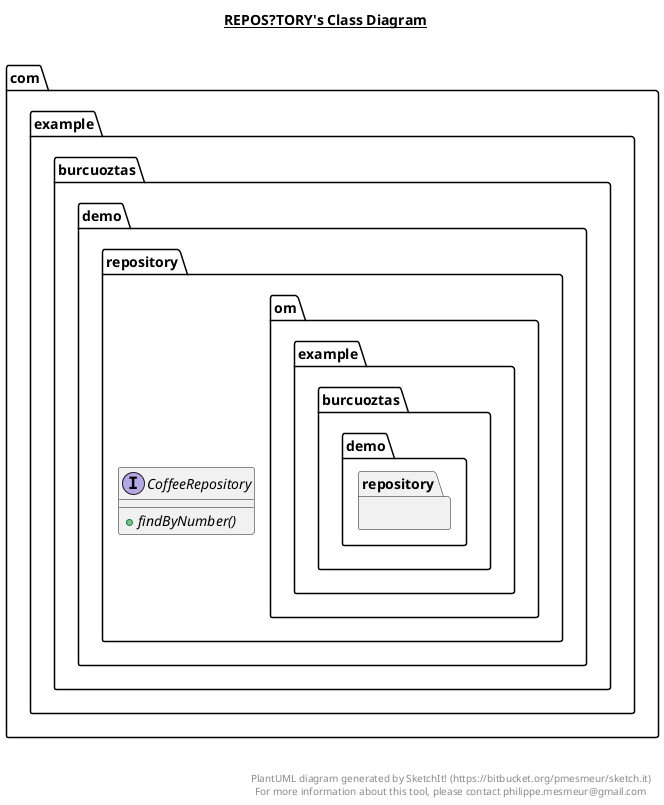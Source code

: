 @startuml

title __REPOS?TORY's Class Diagram__\n

  namespace com.example.burcuoztas.demo.repository  {
    namespace om.example.burcuoztas.demo {
      namespace repository {
        interface com.example.burcuoztas.demo.repository.CoffeeRepository {
            {abstract} + findByNumber()
        }
      }
    }
  }
  



right footer


PlantUML diagram generated by SketchIt! (https://bitbucket.org/pmesmeur/sketch.it)
For more information about this tool, please contact philippe.mesmeur@gmail.com
endfooter

@enduml
